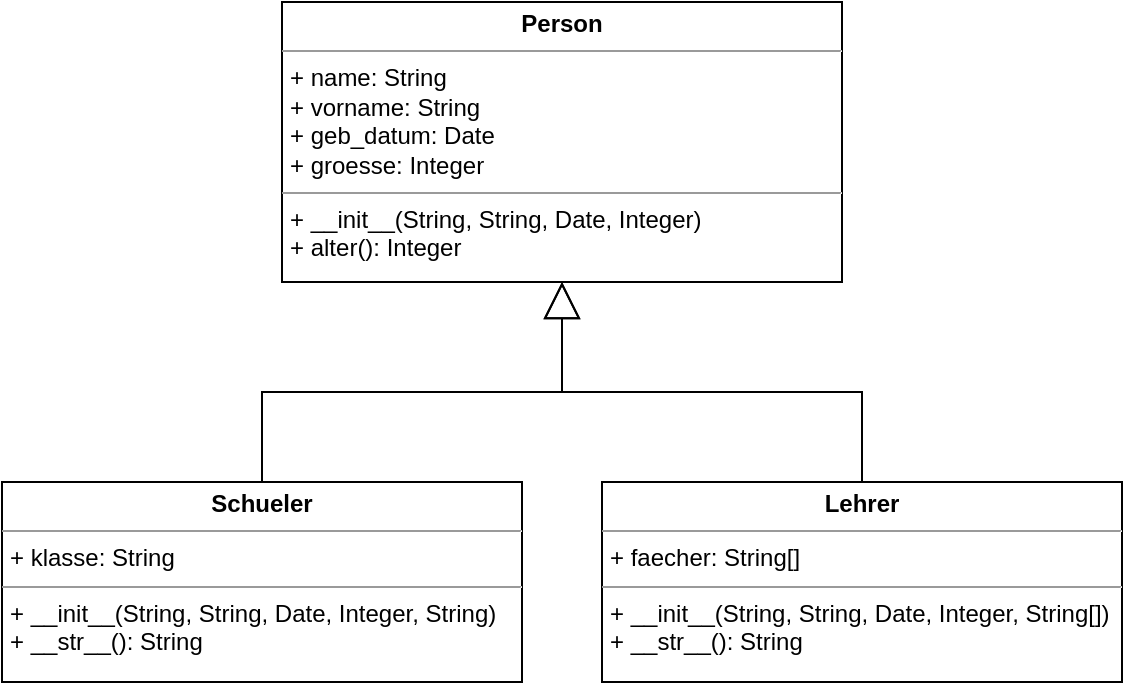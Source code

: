 <mxfile version="12.9.10" type="device"><diagram name="Page-1" id="c4acf3e9-155e-7222-9cf6-157b1a14988f"><mxGraphModel dx="567" dy="629" grid="1" gridSize="10" guides="1" tooltips="1" connect="1" arrows="1" fold="1" page="1" pageScale="1" pageWidth="850" pageHeight="1100" background="#ffffff" math="0" shadow="0"><root><mxCell id="0"/><mxCell id="1" parent="0"/><mxCell id="fOd1PioiROEvwWcXIGIQ-5" style="edgeStyle=orthogonalEdgeStyle;rounded=0;orthogonalLoop=1;jettySize=auto;html=1;endArrow=block;endFill=0;strokeColor=#000000;strokeWidth=1;endSize=16;" edge="1" parent="1" source="5d2195bd80daf111-15" target="VQzrJq5INOSHC8CObAL5-1"><mxGeometry relative="1" as="geometry"/></mxCell><mxCell id="5d2195bd80daf111-15" value="&lt;p style=&quot;margin: 0px ; margin-top: 4px ; text-align: center&quot;&gt;&lt;b&gt;Schueler&lt;/b&gt;&lt;/p&gt;&lt;hr size=&quot;1&quot;&gt;&lt;p style=&quot;margin: 0px ; margin-left: 4px&quot;&gt;+ klasse: String&lt;/p&gt;&lt;hr size=&quot;1&quot;&gt;&lt;p style=&quot;margin: 0px 0px 0px 4px&quot;&gt;+ __init__(String, String, Date, Integer, String)&lt;br&gt;+ __str__(): String&lt;/p&gt;" style="verticalAlign=top;align=left;overflow=fill;fontSize=12;fontFamily=Helvetica;html=1;rounded=0;shadow=0;comic=0;labelBackgroundColor=none;strokeWidth=1" parent="1" vertex="1"><mxGeometry x="80" y="300" width="260" height="100" as="geometry"/></mxCell><mxCell id="VQzrJq5INOSHC8CObAL5-1" value="&lt;p style=&quot;margin: 0px ; margin-top: 4px ; text-align: center&quot;&gt;&lt;b&gt;Person&lt;/b&gt;&lt;/p&gt;&lt;hr size=&quot;1&quot;&gt;&lt;p style=&quot;margin: 0px ; margin-left: 4px&quot;&gt;+ name: String&lt;br&gt;+ vorname: String&lt;/p&gt;&lt;p style=&quot;margin: 0px ; margin-left: 4px&quot;&gt;+ geb_datum: Date&lt;/p&gt;&lt;p style=&quot;margin: 0px ; margin-left: 4px&quot;&gt;+ groesse: Integer&lt;/p&gt;&lt;hr size=&quot;1&quot;&gt;&lt;p style=&quot;margin: 0px ; margin-left: 4px&quot;&gt;+ __init__(String, String, Date, Integer)&lt;br&gt;+&amp;nbsp;&lt;span&gt;alter(): Integer&lt;/span&gt;&lt;/p&gt;" style="verticalAlign=top;align=left;overflow=fill;fontSize=12;fontFamily=Helvetica;html=1;rounded=0;shadow=0;comic=0;labelBackgroundColor=none;strokeWidth=1" parent="1" vertex="1"><mxGeometry x="220" y="60" width="280" height="140" as="geometry"/></mxCell><mxCell id="fOd1PioiROEvwWcXIGIQ-6" value="&lt;p style=&quot;margin: 0px ; margin-top: 4px ; text-align: center&quot;&gt;&lt;b&gt;Lehrer&lt;/b&gt;&lt;/p&gt;&lt;hr size=&quot;1&quot;&gt;&lt;p style=&quot;margin: 0px ; margin-left: 4px&quot;&gt;+ faecher: String[]&lt;/p&gt;&lt;hr size=&quot;1&quot;&gt;&lt;p style=&quot;margin: 0px 0px 0px 4px&quot;&gt;+ __init__(String, String, Date, Integer, String[])&lt;br&gt;+ __str__(): String&lt;br&gt;&lt;/p&gt;" style="verticalAlign=top;align=left;overflow=fill;fontSize=12;fontFamily=Helvetica;html=1;rounded=0;shadow=0;comic=0;labelBackgroundColor=none;strokeWidth=1" vertex="1" parent="1"><mxGeometry x="380" y="300" width="260" height="100" as="geometry"/></mxCell><mxCell id="fOd1PioiROEvwWcXIGIQ-7" style="edgeStyle=orthogonalEdgeStyle;rounded=0;orthogonalLoop=1;jettySize=auto;html=1;exitX=0.5;exitY=0;exitDx=0;exitDy=0;endArrow=block;endFill=0;strokeColor=#000000;strokeWidth=1;endSize=16;entryX=0.5;entryY=1;entryDx=0;entryDy=0;" edge="1" parent="1" source="fOd1PioiROEvwWcXIGIQ-6" target="VQzrJq5INOSHC8CObAL5-1"><mxGeometry relative="1" as="geometry"><mxPoint x="295" y="310" as="sourcePoint"/><mxPoint x="370" y="210" as="targetPoint"/></mxGeometry></mxCell></root></mxGraphModel></diagram></mxfile>